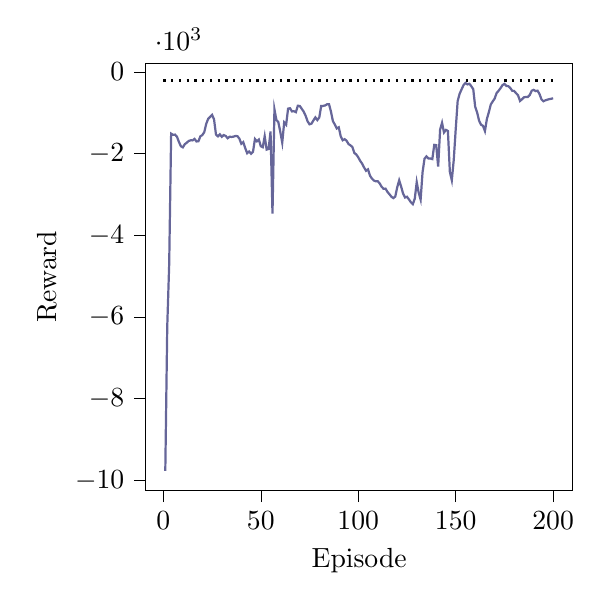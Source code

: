 % This file was created by tikzplotlib v0.9.1.
\begin{tikzpicture}

\definecolor{color0}{rgb}{0.122,0.467,0.706}

\begin{axis}[
compat=newest,
tick align=outside,
tick pos=left,
x grid style={white!69.02!black},
xmin=-8.95, xmax=209.95,
xtick style={color=black},
y grid style={white!69.02!black},
ymin=-10237.887, ymax=203.62,
ytick style={color=black},
scaled y ticks=true,
scaled y ticks=base 10:-3,
width=7cm,
height=7cm,
xlabel=Episode,
ylabel=Reward
]

\addplot[thick, black, dotted, domain=0:200] {-211.15};

\addplot [thick, blue!20!gray]
table {%
1 -9763.273
2 -6233.803
3 -4702.256
4 -1512.213
5 -1541.561
6 -1535.229
7 -1588.966
8 -1715.237
9 -1820.312
10 -1847.668
11 -1769.925
12 -1734.647
13 -1691.781
14 -1674.455
15 -1676.906
16 -1640.755
17 -1703.405
18 -1697.83
19 -1576.889
20 -1546.572
21 -1474.095
22 -1271.654
23 -1150.299
24 -1102.565
25 -1052.635
26 -1160.057
27 -1531.804
28 -1577.965
29 -1528.47
30 -1588.817
31 -1545.81
32 -1568.856
33 -1624.202
34 -1586.505
35 -1592.56
36 -1584.946
37 -1569.334
38 -1573.189
39 -1633.505
40 -1759.323
41 -1719.139
42 -1862.975
43 -1990.603
44 -1948.103
45 -2003.324
46 -1956.295
47 -1643.404
48 -1699.321
49 -1655.762
50 -1820.856
51 -1844.267
52 -1574.872
53 -1901.672
54 -1886.043
55 -1458.041
56 -3469.324
57 -917.196
58 -1176.593
59 -1230.331
60 -1466.596
61 -1732.223
62 -1236.426
63 -1293.973
64 -899.858
65 -890.846
66 -968.242
67 -963.199
68 -986.678
69 -828.526
70 -834.72
71 -902.71
72 -972.62
73 -1074.17
74 -1209.874
75 -1283.687
76 -1267.542
77 -1187.559
78 -1114.113
79 -1180.0
80 -1115.999
81 -832.657
82 -832.728
83 -822.28
84 -793.164
85 -791.045
86 -972.019
87 -1206.249
88 -1290.029
89 -1384.866
90 -1357.004
91 -1575.383
92 -1674.088
93 -1647.604
94 -1684.156
95 -1765.717
96 -1797.335
97 -1838.755
98 -1985.76
99 -2021.984
100 -2092.022
101 -2178.16
102 -2247.023
103 -2340.333
104 -2420.737
105 -2385.678
106 -2538.216
107 -2609.814
108 -2659.404
109 -2678.508
110 -2676.827
111 -2730.336
112 -2812.332
113 -2861.503
114 -2857.37
115 -2938.785
116 -2994.468
117 -3054.182
118 -3089.681
119 -3050.401
120 -2823.266
121 -2653.39
122 -2806.591
123 -2978.059
124 -3075.601
125 -3056.509
126 -3119.864
127 -3190.777
128 -3237.45
129 -3103.943
130 -2698.753
131 -2956.796
132 -3124.848
133 -2453.996
134 -2125.612
135 -2067.716
136 -2118.054
137 -2120.762
138 -2134.783
139 -1786.153
140 -1793.002
141 -2319.189
142 -1413.051
143 -1245.711
144 -1484.372
145 -1420.747
146 -1446.614
147 -2448.658
148 -2652.92
149 -2151.417
150 -1409.625
151 -715.425
152 -537.233
153 -429.757
154 -325.682
155 -270.994
156 -306.19
157 -292.001
158 -350.49
159 -423.62
160 -855.468
161 -994.473
162 -1195.215
163 -1292.797
164 -1320.569
165 -1448.164
166 -1152.545
167 -987.151
168 -798.086
169 -722.281
170 -651.843
171 -517.09
172 -462.655
173 -399.144
174 -324.173
175 -295.148
176 -344.834
177 -349.653
178 -394.784
179 -462.08
180 -468.015
181 -522.962
182 -573.62
183 -711.922
184 -671.105
185 -622.486
186 -613.496
187 -614.457
188 -566.096
189 -462.064
190 -440.344
191 -470.81
192 -460.607
193 -542.737
194 -671.943
195 -720.097
196 -696.537
197 -680.893
198 -667.589
199 -657.904
200 -646.907
};
\end{axis}

\end{tikzpicture}
